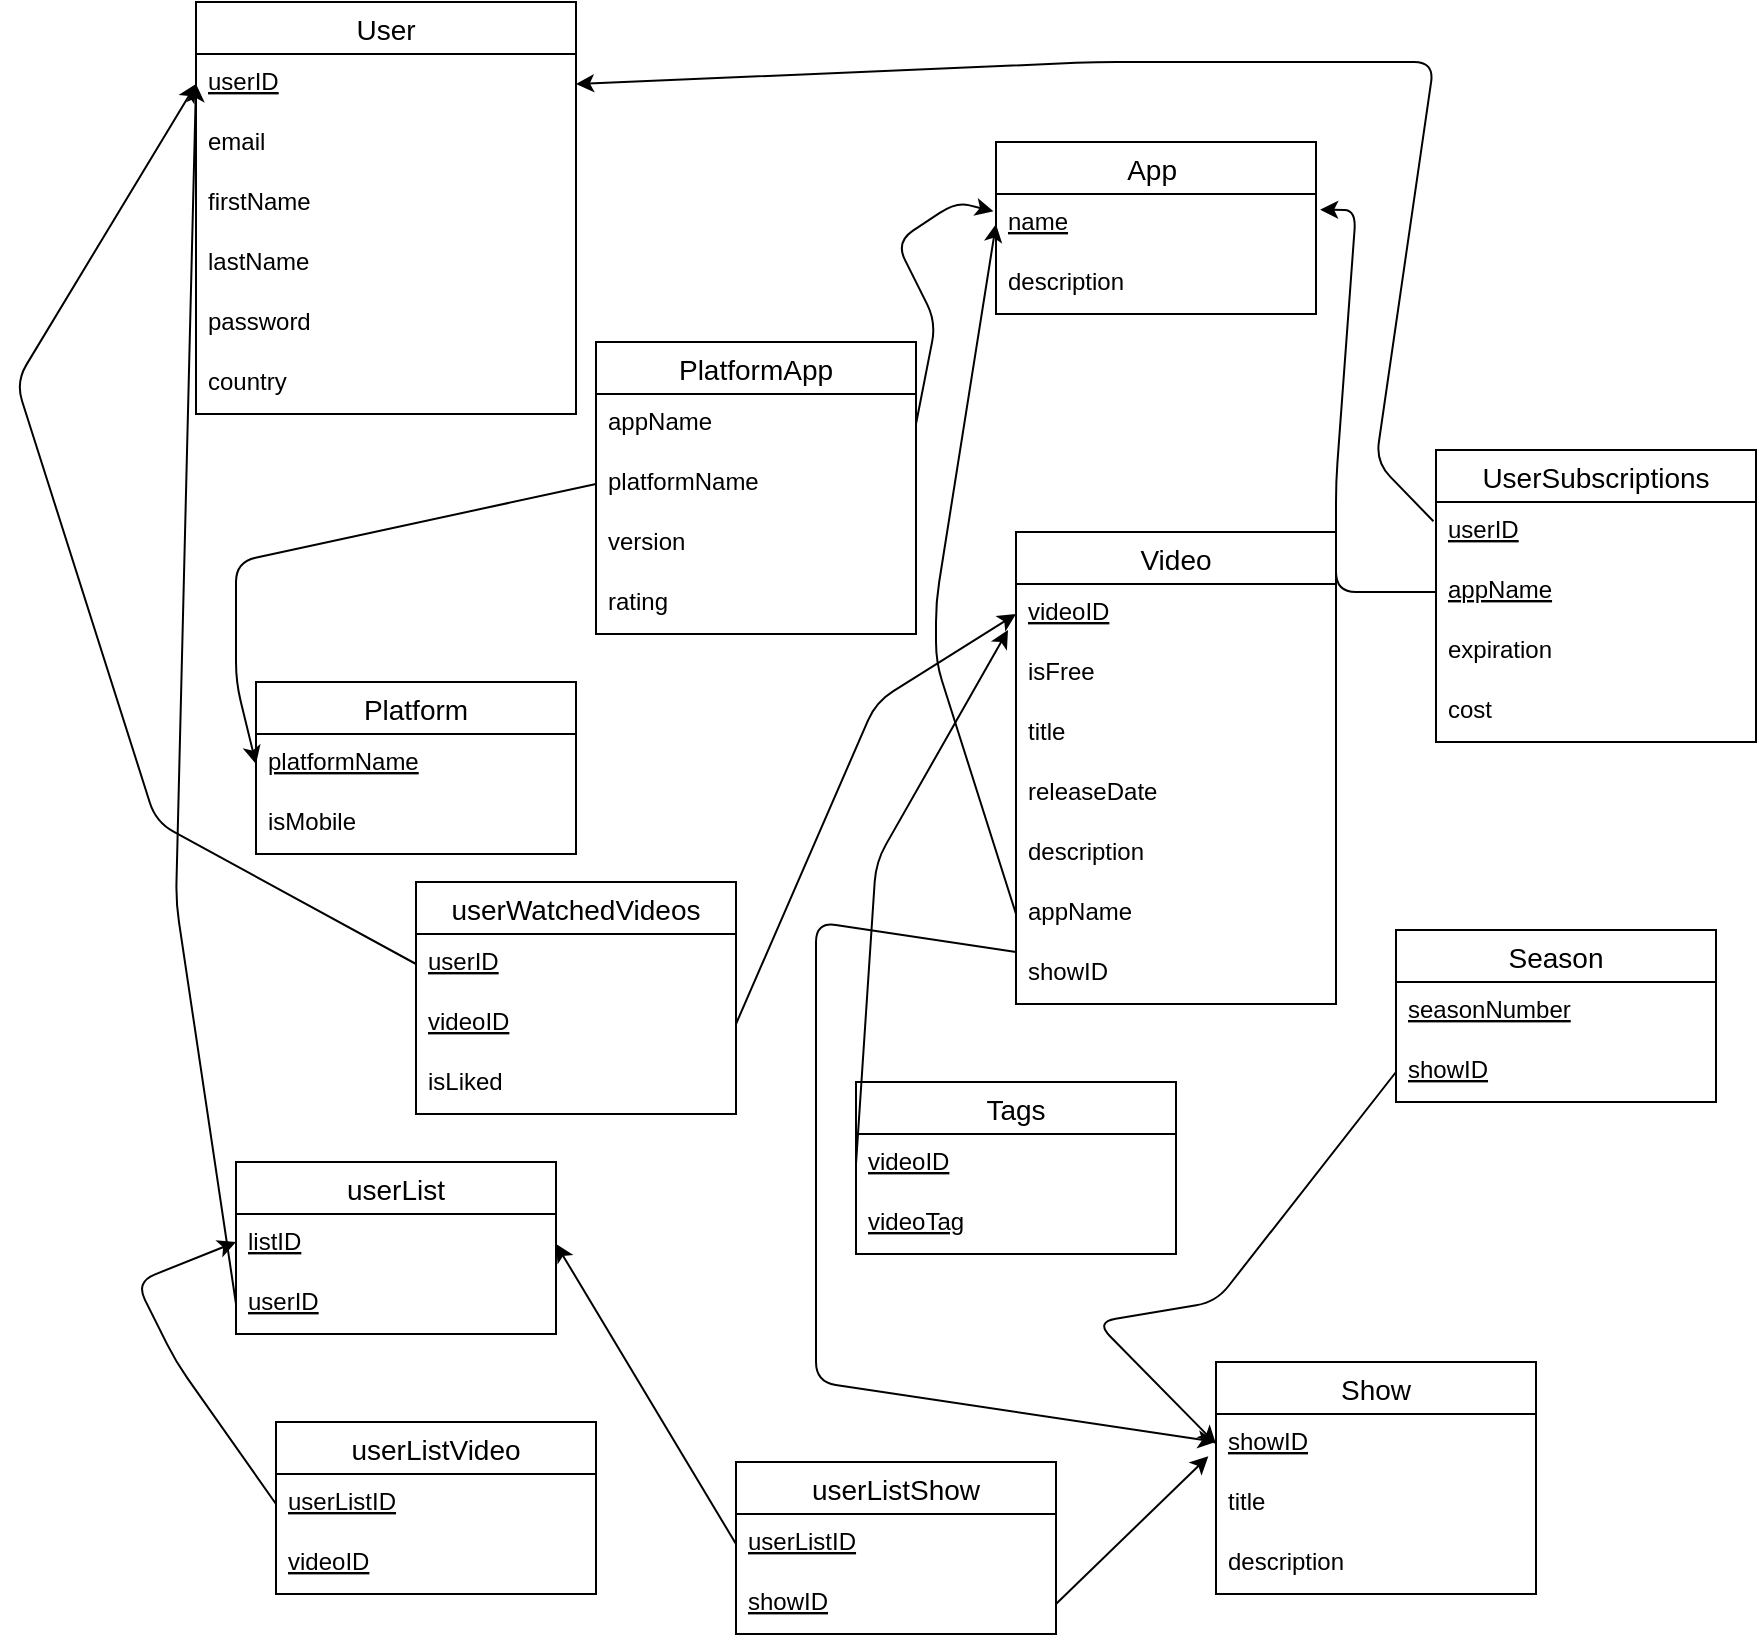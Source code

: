 <mxfile version="13.9.2" type="github">
  <diagram id="pZBgI8iYWmn19EnzKlwZ" name="Page-1">
    <mxGraphModel dx="1796" dy="614" grid="1" gridSize="10" guides="1" tooltips="1" connect="1" arrows="1" fold="1" page="1" pageScale="1" pageWidth="850" pageHeight="1100" math="0" shadow="0">
      <root>
        <mxCell id="0" />
        <mxCell id="1" parent="0" />
        <mxCell id="0Rcgx_VmpprdXXJacMO2-1" value="User" style="swimlane;fontStyle=0;childLayout=stackLayout;horizontal=1;startSize=26;horizontalStack=0;resizeParent=1;resizeParentMax=0;resizeLast=0;collapsible=1;marginBottom=0;align=center;fontSize=14;" vertex="1" parent="1">
          <mxGeometry x="30" y="10" width="190" height="206" as="geometry" />
        </mxCell>
        <mxCell id="0Rcgx_VmpprdXXJacMO2-2" value="userID" style="text;strokeColor=none;fillColor=none;spacingLeft=4;spacingRight=4;overflow=hidden;rotatable=0;points=[[0,0.5],[1,0.5]];portConstraint=eastwest;fontSize=12;fontStyle=4" vertex="1" parent="0Rcgx_VmpprdXXJacMO2-1">
          <mxGeometry y="26" width="190" height="30" as="geometry" />
        </mxCell>
        <mxCell id="0Rcgx_VmpprdXXJacMO2-3" value="email" style="text;strokeColor=none;fillColor=none;spacingLeft=4;spacingRight=4;overflow=hidden;rotatable=0;points=[[0,0.5],[1,0.5]];portConstraint=eastwest;fontSize=12;" vertex="1" parent="0Rcgx_VmpprdXXJacMO2-1">
          <mxGeometry y="56" width="190" height="30" as="geometry" />
        </mxCell>
        <mxCell id="0Rcgx_VmpprdXXJacMO2-4" value="firstName" style="text;strokeColor=none;fillColor=none;spacingLeft=4;spacingRight=4;overflow=hidden;rotatable=0;points=[[0,0.5],[1,0.5]];portConstraint=eastwest;fontSize=12;" vertex="1" parent="0Rcgx_VmpprdXXJacMO2-1">
          <mxGeometry y="86" width="190" height="30" as="geometry" />
        </mxCell>
        <mxCell id="0Rcgx_VmpprdXXJacMO2-5" value="lastName" style="text;strokeColor=none;fillColor=none;spacingLeft=4;spacingRight=4;overflow=hidden;rotatable=0;points=[[0,0.5],[1,0.5]];portConstraint=eastwest;fontSize=12;" vertex="1" parent="0Rcgx_VmpprdXXJacMO2-1">
          <mxGeometry y="116" width="190" height="30" as="geometry" />
        </mxCell>
        <mxCell id="0Rcgx_VmpprdXXJacMO2-6" value="password" style="text;strokeColor=none;fillColor=none;spacingLeft=4;spacingRight=4;overflow=hidden;rotatable=0;points=[[0,0.5],[1,0.5]];portConstraint=eastwest;fontSize=12;" vertex="1" parent="0Rcgx_VmpprdXXJacMO2-1">
          <mxGeometry y="146" width="190" height="30" as="geometry" />
        </mxCell>
        <mxCell id="0Rcgx_VmpprdXXJacMO2-7" value="country" style="text;strokeColor=none;fillColor=none;spacingLeft=4;spacingRight=4;overflow=hidden;rotatable=0;points=[[0,0.5],[1,0.5]];portConstraint=eastwest;fontSize=12;" vertex="1" parent="0Rcgx_VmpprdXXJacMO2-1">
          <mxGeometry y="176" width="190" height="30" as="geometry" />
        </mxCell>
        <mxCell id="0Rcgx_VmpprdXXJacMO2-21" value="App " style="swimlane;fontStyle=0;childLayout=stackLayout;horizontal=1;startSize=26;horizontalStack=0;resizeParent=1;resizeParentMax=0;resizeLast=0;collapsible=1;marginBottom=0;align=center;fontSize=14;" vertex="1" parent="1">
          <mxGeometry x="430" y="80" width="160" height="86" as="geometry" />
        </mxCell>
        <mxCell id="0Rcgx_VmpprdXXJacMO2-22" value="name" style="text;strokeColor=none;fillColor=none;spacingLeft=4;spacingRight=4;overflow=hidden;rotatable=0;points=[[0,0.5],[1,0.5]];portConstraint=eastwest;fontSize=12;fontStyle=4" vertex="1" parent="0Rcgx_VmpprdXXJacMO2-21">
          <mxGeometry y="26" width="160" height="30" as="geometry" />
        </mxCell>
        <mxCell id="0Rcgx_VmpprdXXJacMO2-23" value="description" style="text;strokeColor=none;fillColor=none;spacingLeft=4;spacingRight=4;overflow=hidden;rotatable=0;points=[[0,0.5],[1,0.5]];portConstraint=eastwest;fontSize=12;" vertex="1" parent="0Rcgx_VmpprdXXJacMO2-21">
          <mxGeometry y="56" width="160" height="30" as="geometry" />
        </mxCell>
        <mxCell id="0Rcgx_VmpprdXXJacMO2-25" value="Platform" style="swimlane;fontStyle=0;childLayout=stackLayout;horizontal=1;startSize=26;horizontalStack=0;resizeParent=1;resizeParentMax=0;resizeLast=0;collapsible=1;marginBottom=0;align=center;fontSize=14;" vertex="1" parent="1">
          <mxGeometry x="60" y="350" width="160" height="86" as="geometry" />
        </mxCell>
        <mxCell id="0Rcgx_VmpprdXXJacMO2-26" value="platformName" style="text;strokeColor=none;fillColor=none;spacingLeft=4;spacingRight=4;overflow=hidden;rotatable=0;points=[[0,0.5],[1,0.5]];portConstraint=eastwest;fontSize=12;fontStyle=4" vertex="1" parent="0Rcgx_VmpprdXXJacMO2-25">
          <mxGeometry y="26" width="160" height="30" as="geometry" />
        </mxCell>
        <mxCell id="0Rcgx_VmpprdXXJacMO2-27" value="isMobile" style="text;strokeColor=none;fillColor=none;spacingLeft=4;spacingRight=4;overflow=hidden;rotatable=0;points=[[0,0.5],[1,0.5]];portConstraint=eastwest;fontSize=12;" vertex="1" parent="0Rcgx_VmpprdXXJacMO2-25">
          <mxGeometry y="56" width="160" height="30" as="geometry" />
        </mxCell>
        <mxCell id="0Rcgx_VmpprdXXJacMO2-42" value="Video" style="swimlane;fontStyle=0;childLayout=stackLayout;horizontal=1;startSize=26;horizontalStack=0;resizeParent=1;resizeParentMax=0;resizeLast=0;collapsible=1;marginBottom=0;align=center;fontSize=14;" vertex="1" parent="1">
          <mxGeometry x="440" y="275" width="160" height="236" as="geometry" />
        </mxCell>
        <mxCell id="0Rcgx_VmpprdXXJacMO2-43" value="videoID" style="text;strokeColor=none;fillColor=none;spacingLeft=4;spacingRight=4;overflow=hidden;rotatable=0;points=[[0,0.5],[1,0.5]];portConstraint=eastwest;fontSize=12;fontStyle=4" vertex="1" parent="0Rcgx_VmpprdXXJacMO2-42">
          <mxGeometry y="26" width="160" height="30" as="geometry" />
        </mxCell>
        <mxCell id="0Rcgx_VmpprdXXJacMO2-44" value="isFree" style="text;strokeColor=none;fillColor=none;spacingLeft=4;spacingRight=4;overflow=hidden;rotatable=0;points=[[0,0.5],[1,0.5]];portConstraint=eastwest;fontSize=12;" vertex="1" parent="0Rcgx_VmpprdXXJacMO2-42">
          <mxGeometry y="56" width="160" height="30" as="geometry" />
        </mxCell>
        <mxCell id="0Rcgx_VmpprdXXJacMO2-45" value="title" style="text;strokeColor=none;fillColor=none;spacingLeft=4;spacingRight=4;overflow=hidden;rotatable=0;points=[[0,0.5],[1,0.5]];portConstraint=eastwest;fontSize=12;" vertex="1" parent="0Rcgx_VmpprdXXJacMO2-42">
          <mxGeometry y="86" width="160" height="30" as="geometry" />
        </mxCell>
        <mxCell id="0Rcgx_VmpprdXXJacMO2-46" value="releaseDate" style="text;strokeColor=none;fillColor=none;spacingLeft=4;spacingRight=4;overflow=hidden;rotatable=0;points=[[0,0.5],[1,0.5]];portConstraint=eastwest;fontSize=12;" vertex="1" parent="0Rcgx_VmpprdXXJacMO2-42">
          <mxGeometry y="116" width="160" height="30" as="geometry" />
        </mxCell>
        <mxCell id="0Rcgx_VmpprdXXJacMO2-47" value="description" style="text;strokeColor=none;fillColor=none;spacingLeft=4;spacingRight=4;overflow=hidden;rotatable=0;points=[[0,0.5],[1,0.5]];portConstraint=eastwest;fontSize=12;" vertex="1" parent="0Rcgx_VmpprdXXJacMO2-42">
          <mxGeometry y="146" width="160" height="30" as="geometry" />
        </mxCell>
        <mxCell id="0Rcgx_VmpprdXXJacMO2-68" value="appName" style="text;strokeColor=none;fillColor=none;spacingLeft=4;spacingRight=4;overflow=hidden;rotatable=0;points=[[0,0.5],[1,0.5]];portConstraint=eastwest;fontSize=12;" vertex="1" parent="0Rcgx_VmpprdXXJacMO2-42">
          <mxGeometry y="176" width="160" height="30" as="geometry" />
        </mxCell>
        <mxCell id="0Rcgx_VmpprdXXJacMO2-70" value="showID" style="text;strokeColor=none;fillColor=none;spacingLeft=4;spacingRight=4;overflow=hidden;rotatable=0;points=[[0,0.5],[1,0.5]];portConstraint=eastwest;fontSize=12;" vertex="1" parent="0Rcgx_VmpprdXXJacMO2-42">
          <mxGeometry y="206" width="160" height="30" as="geometry" />
        </mxCell>
        <mxCell id="0Rcgx_VmpprdXXJacMO2-49" value="Show" style="swimlane;fontStyle=0;childLayout=stackLayout;horizontal=1;startSize=26;horizontalStack=0;resizeParent=1;resizeParentMax=0;resizeLast=0;collapsible=1;marginBottom=0;align=center;fontSize=14;" vertex="1" parent="1">
          <mxGeometry x="540" y="690" width="160" height="116" as="geometry" />
        </mxCell>
        <mxCell id="0Rcgx_VmpprdXXJacMO2-50" value="showID" style="text;strokeColor=none;fillColor=none;spacingLeft=4;spacingRight=4;overflow=hidden;rotatable=0;points=[[0,0.5],[1,0.5]];portConstraint=eastwest;fontSize=12;fontStyle=4" vertex="1" parent="0Rcgx_VmpprdXXJacMO2-49">
          <mxGeometry y="26" width="160" height="30" as="geometry" />
        </mxCell>
        <mxCell id="0Rcgx_VmpprdXXJacMO2-51" value="title" style="text;strokeColor=none;fillColor=none;spacingLeft=4;spacingRight=4;overflow=hidden;rotatable=0;points=[[0,0.5],[1,0.5]];portConstraint=eastwest;fontSize=12;" vertex="1" parent="0Rcgx_VmpprdXXJacMO2-49">
          <mxGeometry y="56" width="160" height="30" as="geometry" />
        </mxCell>
        <mxCell id="0Rcgx_VmpprdXXJacMO2-52" value="description" style="text;strokeColor=none;fillColor=none;spacingLeft=4;spacingRight=4;overflow=hidden;rotatable=0;points=[[0,0.5],[1,0.5]];portConstraint=eastwest;fontSize=12;" vertex="1" parent="0Rcgx_VmpprdXXJacMO2-49">
          <mxGeometry y="86" width="160" height="30" as="geometry" />
        </mxCell>
        <mxCell id="0Rcgx_VmpprdXXJacMO2-53" value="Season" style="swimlane;fontStyle=0;childLayout=stackLayout;horizontal=1;startSize=26;horizontalStack=0;resizeParent=1;resizeParentMax=0;resizeLast=0;collapsible=1;marginBottom=0;align=center;fontSize=14;" vertex="1" parent="1">
          <mxGeometry x="630" y="474" width="160" height="86" as="geometry" />
        </mxCell>
        <mxCell id="0Rcgx_VmpprdXXJacMO2-54" value="seasonNumber" style="text;strokeColor=none;fillColor=none;spacingLeft=4;spacingRight=4;overflow=hidden;rotatable=0;points=[[0,0.5],[1,0.5]];portConstraint=eastwest;fontSize=12;fontStyle=4" vertex="1" parent="0Rcgx_VmpprdXXJacMO2-53">
          <mxGeometry y="26" width="160" height="30" as="geometry" />
        </mxCell>
        <mxCell id="0Rcgx_VmpprdXXJacMO2-66" value="showID" style="text;strokeColor=none;fillColor=none;spacingLeft=4;spacingRight=4;overflow=hidden;rotatable=0;points=[[0,0.5],[1,0.5]];portConstraint=eastwest;fontSize=12;fontStyle=4" vertex="1" parent="0Rcgx_VmpprdXXJacMO2-53">
          <mxGeometry y="56" width="160" height="30" as="geometry" />
        </mxCell>
        <mxCell id="0Rcgx_VmpprdXXJacMO2-57" value="userList" style="swimlane;fontStyle=0;childLayout=stackLayout;horizontal=1;startSize=26;horizontalStack=0;resizeParent=1;resizeParentMax=0;resizeLast=0;collapsible=1;marginBottom=0;align=center;fontSize=14;" vertex="1" parent="1">
          <mxGeometry x="50" y="590" width="160" height="86" as="geometry" />
        </mxCell>
        <mxCell id="0Rcgx_VmpprdXXJacMO2-58" value="listID" style="text;strokeColor=none;fillColor=none;spacingLeft=4;spacingRight=4;overflow=hidden;rotatable=0;points=[[0,0.5],[1,0.5]];portConstraint=eastwest;fontSize=12;fontStyle=4" vertex="1" parent="0Rcgx_VmpprdXXJacMO2-57">
          <mxGeometry y="26" width="160" height="30" as="geometry" />
        </mxCell>
        <mxCell id="0Rcgx_VmpprdXXJacMO2-62" value="userID" style="text;strokeColor=none;fillColor=none;spacingLeft=4;spacingRight=4;overflow=hidden;rotatable=0;points=[[0,0.5],[1,0.5]];portConstraint=eastwest;fontSize=12;fontStyle=4" vertex="1" parent="0Rcgx_VmpprdXXJacMO2-57">
          <mxGeometry y="56" width="160" height="30" as="geometry" />
        </mxCell>
        <mxCell id="0Rcgx_VmpprdXXJacMO2-63" value="" style="endArrow=classic;html=1;exitX=0;exitY=0.5;exitDx=0;exitDy=0;entryX=0;entryY=0.5;entryDx=0;entryDy=0;" edge="1" parent="1" source="0Rcgx_VmpprdXXJacMO2-62" target="0Rcgx_VmpprdXXJacMO2-2">
          <mxGeometry width="50" height="50" relative="1" as="geometry">
            <mxPoint x="70" y="330" as="sourcePoint" />
            <mxPoint x="40" y="290" as="targetPoint" />
            <Array as="points">
              <mxPoint x="20" y="460" />
            </Array>
          </mxGeometry>
        </mxCell>
        <mxCell id="0Rcgx_VmpprdXXJacMO2-67" value="" style="endArrow=classic;html=1;exitX=0;exitY=0.5;exitDx=0;exitDy=0;entryX=0;entryY=0.5;entryDx=0;entryDy=0;" edge="1" parent="1" source="0Rcgx_VmpprdXXJacMO2-66" target="0Rcgx_VmpprdXXJacMO2-50">
          <mxGeometry width="50" height="50" relative="1" as="geometry">
            <mxPoint x="380" y="470" as="sourcePoint" />
            <mxPoint x="490" y="720" as="targetPoint" />
            <Array as="points">
              <mxPoint x="540" y="660" />
              <mxPoint x="480" y="670" />
            </Array>
          </mxGeometry>
        </mxCell>
        <mxCell id="0Rcgx_VmpprdXXJacMO2-69" value="" style="endArrow=classic;html=1;exitX=0;exitY=0.5;exitDx=0;exitDy=0;entryX=0;entryY=0.5;entryDx=0;entryDy=0;" edge="1" parent="1" source="0Rcgx_VmpprdXXJacMO2-68" target="0Rcgx_VmpprdXXJacMO2-22">
          <mxGeometry width="50" height="50" relative="1" as="geometry">
            <mxPoint x="420" y="290" as="sourcePoint" />
            <mxPoint x="470" y="240" as="targetPoint" />
            <Array as="points">
              <mxPoint x="400" y="340" />
              <mxPoint x="400" y="310" />
            </Array>
          </mxGeometry>
        </mxCell>
        <mxCell id="0Rcgx_VmpprdXXJacMO2-71" value="" style="endArrow=classic;html=1;exitX=0;exitY=0.133;exitDx=0;exitDy=0;exitPerimeter=0;" edge="1" parent="1" source="0Rcgx_VmpprdXXJacMO2-70">
          <mxGeometry width="50" height="50" relative="1" as="geometry">
            <mxPoint x="390" y="620" as="sourcePoint" />
            <mxPoint x="540" y="730" as="targetPoint" />
            <Array as="points">
              <mxPoint x="340" y="470" />
              <mxPoint x="340" y="700" />
            </Array>
          </mxGeometry>
        </mxCell>
        <mxCell id="0Rcgx_VmpprdXXJacMO2-72" value="UserSubscriptions" style="swimlane;fontStyle=0;childLayout=stackLayout;horizontal=1;startSize=26;horizontalStack=0;resizeParent=1;resizeParentMax=0;resizeLast=0;collapsible=1;marginBottom=0;align=center;fontSize=14;" vertex="1" parent="1">
          <mxGeometry x="650" y="234" width="160" height="146" as="geometry" />
        </mxCell>
        <mxCell id="0Rcgx_VmpprdXXJacMO2-73" value="userID" style="text;strokeColor=none;fillColor=none;spacingLeft=4;spacingRight=4;overflow=hidden;rotatable=0;points=[[0,0.5],[1,0.5]];portConstraint=eastwest;fontSize=12;fontStyle=4" vertex="1" parent="0Rcgx_VmpprdXXJacMO2-72">
          <mxGeometry y="26" width="160" height="30" as="geometry" />
        </mxCell>
        <mxCell id="0Rcgx_VmpprdXXJacMO2-74" value="appName" style="text;strokeColor=none;fillColor=none;spacingLeft=4;spacingRight=4;overflow=hidden;rotatable=0;points=[[0,0.5],[1,0.5]];portConstraint=eastwest;fontSize=12;fontStyle=4" vertex="1" parent="0Rcgx_VmpprdXXJacMO2-72">
          <mxGeometry y="56" width="160" height="30" as="geometry" />
        </mxCell>
        <mxCell id="0Rcgx_VmpprdXXJacMO2-75" value="expiration" style="text;strokeColor=none;fillColor=none;spacingLeft=4;spacingRight=4;overflow=hidden;rotatable=0;points=[[0,0.5],[1,0.5]];portConstraint=eastwest;fontSize=12;" vertex="1" parent="0Rcgx_VmpprdXXJacMO2-72">
          <mxGeometry y="86" width="160" height="30" as="geometry" />
        </mxCell>
        <mxCell id="0Rcgx_VmpprdXXJacMO2-76" value="cost" style="text;strokeColor=none;fillColor=none;spacingLeft=4;spacingRight=4;overflow=hidden;rotatable=0;points=[[0,0.5],[1,0.5]];portConstraint=eastwest;fontSize=12;" vertex="1" parent="0Rcgx_VmpprdXXJacMO2-72">
          <mxGeometry y="116" width="160" height="30" as="geometry" />
        </mxCell>
        <mxCell id="0Rcgx_VmpprdXXJacMO2-77" value="" style="endArrow=classic;html=1;exitX=-0.008;exitY=0.322;exitDx=0;exitDy=0;exitPerimeter=0;entryX=1;entryY=0.5;entryDx=0;entryDy=0;" edge="1" parent="1" source="0Rcgx_VmpprdXXJacMO2-73" target="0Rcgx_VmpprdXXJacMO2-2">
          <mxGeometry width="50" height="50" relative="1" as="geometry">
            <mxPoint x="390" y="230" as="sourcePoint" />
            <mxPoint x="580" y="30" as="targetPoint" />
            <Array as="points">
              <mxPoint x="620" y="240" />
              <mxPoint x="649" y="40" />
              <mxPoint x="480" y="40" />
            </Array>
          </mxGeometry>
        </mxCell>
        <mxCell id="0Rcgx_VmpprdXXJacMO2-78" value="" style="endArrow=classic;html=1;exitX=0;exitY=0.5;exitDx=0;exitDy=0;entryX=1.013;entryY=0.261;entryDx=0;entryDy=0;entryPerimeter=0;" edge="1" parent="1" source="0Rcgx_VmpprdXXJacMO2-74" target="0Rcgx_VmpprdXXJacMO2-22">
          <mxGeometry width="50" height="50" relative="1" as="geometry">
            <mxPoint x="390" y="300" as="sourcePoint" />
            <mxPoint x="620" y="110" as="targetPoint" />
            <Array as="points">
              <mxPoint x="600" y="305" />
              <mxPoint x="600" y="250" />
              <mxPoint x="610" y="114" />
            </Array>
          </mxGeometry>
        </mxCell>
        <mxCell id="0Rcgx_VmpprdXXJacMO2-79" value="PlatformApp" style="swimlane;fontStyle=0;childLayout=stackLayout;horizontal=1;startSize=26;horizontalStack=0;resizeParent=1;resizeParentMax=0;resizeLast=0;collapsible=1;marginBottom=0;align=center;fontSize=14;" vertex="1" parent="1">
          <mxGeometry x="230" y="180" width="160" height="146" as="geometry" />
        </mxCell>
        <mxCell id="0Rcgx_VmpprdXXJacMO2-80" value="appName" style="text;strokeColor=none;fillColor=none;spacingLeft=4;spacingRight=4;overflow=hidden;rotatable=0;points=[[0,0.5],[1,0.5]];portConstraint=eastwest;fontSize=12;" vertex="1" parent="0Rcgx_VmpprdXXJacMO2-79">
          <mxGeometry y="26" width="160" height="30" as="geometry" />
        </mxCell>
        <mxCell id="0Rcgx_VmpprdXXJacMO2-81" value="platformName" style="text;strokeColor=none;fillColor=none;spacingLeft=4;spacingRight=4;overflow=hidden;rotatable=0;points=[[0,0.5],[1,0.5]];portConstraint=eastwest;fontSize=12;" vertex="1" parent="0Rcgx_VmpprdXXJacMO2-79">
          <mxGeometry y="56" width="160" height="30" as="geometry" />
        </mxCell>
        <mxCell id="0Rcgx_VmpprdXXJacMO2-82" value="version" style="text;strokeColor=none;fillColor=none;spacingLeft=4;spacingRight=4;overflow=hidden;rotatable=0;points=[[0,0.5],[1,0.5]];portConstraint=eastwest;fontSize=12;" vertex="1" parent="0Rcgx_VmpprdXXJacMO2-79">
          <mxGeometry y="86" width="160" height="30" as="geometry" />
        </mxCell>
        <mxCell id="0Rcgx_VmpprdXXJacMO2-83" value="rating" style="text;strokeColor=none;fillColor=none;spacingLeft=4;spacingRight=4;overflow=hidden;rotatable=0;points=[[0,0.5],[1,0.5]];portConstraint=eastwest;fontSize=12;" vertex="1" parent="0Rcgx_VmpprdXXJacMO2-79">
          <mxGeometry y="116" width="160" height="30" as="geometry" />
        </mxCell>
        <mxCell id="0Rcgx_VmpprdXXJacMO2-84" value="" style="endArrow=classic;html=1;exitX=1;exitY=0.5;exitDx=0;exitDy=0;entryX=-0.008;entryY=0.289;entryDx=0;entryDy=0;entryPerimeter=0;" edge="1" parent="1" source="0Rcgx_VmpprdXXJacMO2-80" target="0Rcgx_VmpprdXXJacMO2-22">
          <mxGeometry width="50" height="50" relative="1" as="geometry">
            <mxPoint x="390" y="180" as="sourcePoint" />
            <mxPoint x="440" y="130" as="targetPoint" />
            <Array as="points">
              <mxPoint x="400" y="170" />
              <mxPoint x="380" y="130" />
              <mxPoint x="410" y="110" />
            </Array>
          </mxGeometry>
        </mxCell>
        <mxCell id="0Rcgx_VmpprdXXJacMO2-85" value="" style="endArrow=classic;html=1;exitX=0;exitY=0.5;exitDx=0;exitDy=0;entryX=0;entryY=0.5;entryDx=0;entryDy=0;" edge="1" parent="1" source="0Rcgx_VmpprdXXJacMO2-81" target="0Rcgx_VmpprdXXJacMO2-26">
          <mxGeometry width="50" height="50" relative="1" as="geometry">
            <mxPoint x="390" y="260" as="sourcePoint" />
            <mxPoint x="440" y="210" as="targetPoint" />
            <Array as="points">
              <mxPoint x="50" y="290" />
              <mxPoint x="50" y="350" />
            </Array>
          </mxGeometry>
        </mxCell>
        <mxCell id="0Rcgx_VmpprdXXJacMO2-86" value="userListVideo" style="swimlane;fontStyle=0;childLayout=stackLayout;horizontal=1;startSize=26;horizontalStack=0;resizeParent=1;resizeParentMax=0;resizeLast=0;collapsible=1;marginBottom=0;align=center;fontSize=14;" vertex="1" parent="1">
          <mxGeometry x="70" y="720" width="160" height="86" as="geometry" />
        </mxCell>
        <mxCell id="0Rcgx_VmpprdXXJacMO2-87" value="userListID" style="text;strokeColor=none;fillColor=none;spacingLeft=4;spacingRight=4;overflow=hidden;rotatable=0;points=[[0,0.5],[1,0.5]];portConstraint=eastwest;fontSize=12;fontStyle=4" vertex="1" parent="0Rcgx_VmpprdXXJacMO2-86">
          <mxGeometry y="26" width="160" height="30" as="geometry" />
        </mxCell>
        <mxCell id="0Rcgx_VmpprdXXJacMO2-88" value="videoID" style="text;strokeColor=none;fillColor=none;spacingLeft=4;spacingRight=4;overflow=hidden;rotatable=0;points=[[0,0.5],[1,0.5]];portConstraint=eastwest;fontSize=12;fontStyle=4" vertex="1" parent="0Rcgx_VmpprdXXJacMO2-86">
          <mxGeometry y="56" width="160" height="30" as="geometry" />
        </mxCell>
        <mxCell id="0Rcgx_VmpprdXXJacMO2-90" value="userListShow" style="swimlane;fontStyle=0;childLayout=stackLayout;horizontal=1;startSize=26;horizontalStack=0;resizeParent=1;resizeParentMax=0;resizeLast=0;collapsible=1;marginBottom=0;align=center;fontSize=14;" vertex="1" parent="1">
          <mxGeometry x="300" y="740" width="160" height="86" as="geometry" />
        </mxCell>
        <mxCell id="0Rcgx_VmpprdXXJacMO2-91" value="userListID" style="text;strokeColor=none;fillColor=none;spacingLeft=4;spacingRight=4;overflow=hidden;rotatable=0;points=[[0,0.5],[1,0.5]];portConstraint=eastwest;fontSize=12;fontStyle=4" vertex="1" parent="0Rcgx_VmpprdXXJacMO2-90">
          <mxGeometry y="26" width="160" height="30" as="geometry" />
        </mxCell>
        <mxCell id="0Rcgx_VmpprdXXJacMO2-92" value="showID" style="text;strokeColor=none;fillColor=none;spacingLeft=4;spacingRight=4;overflow=hidden;rotatable=0;points=[[0,0.5],[1,0.5]];portConstraint=eastwest;fontSize=12;fontStyle=4" vertex="1" parent="0Rcgx_VmpprdXXJacMO2-90">
          <mxGeometry y="56" width="160" height="30" as="geometry" />
        </mxCell>
        <mxCell id="0Rcgx_VmpprdXXJacMO2-94" value="" style="endArrow=classic;html=1;exitX=1;exitY=0.5;exitDx=0;exitDy=0;entryX=-0.024;entryY=0.706;entryDx=0;entryDy=0;entryPerimeter=0;" edge="1" parent="1" source="0Rcgx_VmpprdXXJacMO2-92" target="0Rcgx_VmpprdXXJacMO2-50">
          <mxGeometry width="50" height="50" relative="1" as="geometry">
            <mxPoint x="470" y="820" as="sourcePoint" />
            <mxPoint x="420" y="600" as="targetPoint" />
          </mxGeometry>
        </mxCell>
        <mxCell id="0Rcgx_VmpprdXXJacMO2-95" value="" style="endArrow=classic;html=1;exitX=0;exitY=0.5;exitDx=0;exitDy=0;entryX=1;entryY=0.5;entryDx=0;entryDy=0;" edge="1" parent="1" source="0Rcgx_VmpprdXXJacMO2-91" target="0Rcgx_VmpprdXXJacMO2-58">
          <mxGeometry width="50" height="50" relative="1" as="geometry">
            <mxPoint x="370" y="650" as="sourcePoint" />
            <mxPoint x="240" y="640" as="targetPoint" />
          </mxGeometry>
        </mxCell>
        <mxCell id="0Rcgx_VmpprdXXJacMO2-96" value="" style="endArrow=classic;html=1;exitX=0;exitY=0.5;exitDx=0;exitDy=0;" edge="1" parent="1" source="0Rcgx_VmpprdXXJacMO2-87">
          <mxGeometry width="50" height="50" relative="1" as="geometry">
            <mxPoint x="370" y="720" as="sourcePoint" />
            <mxPoint x="50" y="630" as="targetPoint" />
            <Array as="points">
              <mxPoint x="20" y="690" />
              <mxPoint y="650" />
            </Array>
          </mxGeometry>
        </mxCell>
        <mxCell id="0Rcgx_VmpprdXXJacMO2-98" value="userWatchedVideos" style="swimlane;fontStyle=0;childLayout=stackLayout;horizontal=1;startSize=26;horizontalStack=0;resizeParent=1;resizeParentMax=0;resizeLast=0;collapsible=1;marginBottom=0;align=center;fontSize=14;" vertex="1" parent="1">
          <mxGeometry x="140" y="450" width="160" height="116" as="geometry" />
        </mxCell>
        <mxCell id="0Rcgx_VmpprdXXJacMO2-99" value="userID" style="text;strokeColor=none;fillColor=none;spacingLeft=4;spacingRight=4;overflow=hidden;rotatable=0;points=[[0,0.5],[1,0.5]];portConstraint=eastwest;fontSize=12;fontStyle=4" vertex="1" parent="0Rcgx_VmpprdXXJacMO2-98">
          <mxGeometry y="26" width="160" height="30" as="geometry" />
        </mxCell>
        <mxCell id="0Rcgx_VmpprdXXJacMO2-100" value="videoID" style="text;strokeColor=none;fillColor=none;spacingLeft=4;spacingRight=4;overflow=hidden;rotatable=0;points=[[0,0.5],[1,0.5]];portConstraint=eastwest;fontSize=12;fontStyle=4" vertex="1" parent="0Rcgx_VmpprdXXJacMO2-98">
          <mxGeometry y="56" width="160" height="30" as="geometry" />
        </mxCell>
        <mxCell id="0Rcgx_VmpprdXXJacMO2-101" value="isLiked" style="text;strokeColor=none;fillColor=none;spacingLeft=4;spacingRight=4;overflow=hidden;rotatable=0;points=[[0,0.5],[1,0.5]];portConstraint=eastwest;fontSize=12;" vertex="1" parent="0Rcgx_VmpprdXXJacMO2-98">
          <mxGeometry y="86" width="160" height="30" as="geometry" />
        </mxCell>
        <mxCell id="0Rcgx_VmpprdXXJacMO2-102" value="" style="endArrow=classic;html=1;exitX=1;exitY=0.5;exitDx=0;exitDy=0;entryX=0;entryY=0.5;entryDx=0;entryDy=0;" edge="1" parent="1" source="0Rcgx_VmpprdXXJacMO2-100" target="0Rcgx_VmpprdXXJacMO2-43">
          <mxGeometry width="50" height="50" relative="1" as="geometry">
            <mxPoint x="480" y="490" as="sourcePoint" />
            <mxPoint x="530" y="440" as="targetPoint" />
            <Array as="points">
              <mxPoint x="370" y="360" />
            </Array>
          </mxGeometry>
        </mxCell>
        <mxCell id="0Rcgx_VmpprdXXJacMO2-103" value="" style="endArrow=classic;html=1;exitX=0;exitY=0.5;exitDx=0;exitDy=0;entryX=0;entryY=0.5;entryDx=0;entryDy=0;" edge="1" parent="1" source="0Rcgx_VmpprdXXJacMO2-99" target="0Rcgx_VmpprdXXJacMO2-2">
          <mxGeometry width="50" height="50" relative="1" as="geometry">
            <mxPoint x="430" y="410" as="sourcePoint" />
            <mxPoint y="50" as="targetPoint" />
            <Array as="points">
              <mxPoint x="10" y="420" />
              <mxPoint x="-60" y="200" />
            </Array>
          </mxGeometry>
        </mxCell>
        <mxCell id="0Rcgx_VmpprdXXJacMO2-104" value="Tags" style="swimlane;fontStyle=0;childLayout=stackLayout;horizontal=1;startSize=26;horizontalStack=0;resizeParent=1;resizeParentMax=0;resizeLast=0;collapsible=1;marginBottom=0;align=center;fontSize=14;" vertex="1" parent="1">
          <mxGeometry x="360" y="550" width="160" height="86" as="geometry" />
        </mxCell>
        <mxCell id="0Rcgx_VmpprdXXJacMO2-105" value="videoID" style="text;strokeColor=none;fillColor=none;spacingLeft=4;spacingRight=4;overflow=hidden;rotatable=0;points=[[0,0.5],[1,0.5]];portConstraint=eastwest;fontSize=12;fontStyle=4" vertex="1" parent="0Rcgx_VmpprdXXJacMO2-104">
          <mxGeometry y="26" width="160" height="30" as="geometry" />
        </mxCell>
        <mxCell id="0Rcgx_VmpprdXXJacMO2-106" value="videoTag" style="text;strokeColor=none;fillColor=none;spacingLeft=4;spacingRight=4;overflow=hidden;rotatable=0;points=[[0,0.5],[1,0.5]];portConstraint=eastwest;fontSize=12;fontStyle=4" vertex="1" parent="0Rcgx_VmpprdXXJacMO2-104">
          <mxGeometry y="56" width="160" height="30" as="geometry" />
        </mxCell>
        <mxCell id="0Rcgx_VmpprdXXJacMO2-108" value="" style="endArrow=classic;html=1;exitX=0;exitY=0.5;exitDx=0;exitDy=0;entryX=-0.025;entryY=0.767;entryDx=0;entryDy=0;entryPerimeter=0;" edge="1" parent="1" source="0Rcgx_VmpprdXXJacMO2-105" target="0Rcgx_VmpprdXXJacMO2-43">
          <mxGeometry width="50" height="50" relative="1" as="geometry">
            <mxPoint x="620" y="520" as="sourcePoint" />
            <mxPoint x="670" y="470" as="targetPoint" />
            <Array as="points">
              <mxPoint x="370" y="440" />
            </Array>
          </mxGeometry>
        </mxCell>
      </root>
    </mxGraphModel>
  </diagram>
</mxfile>
